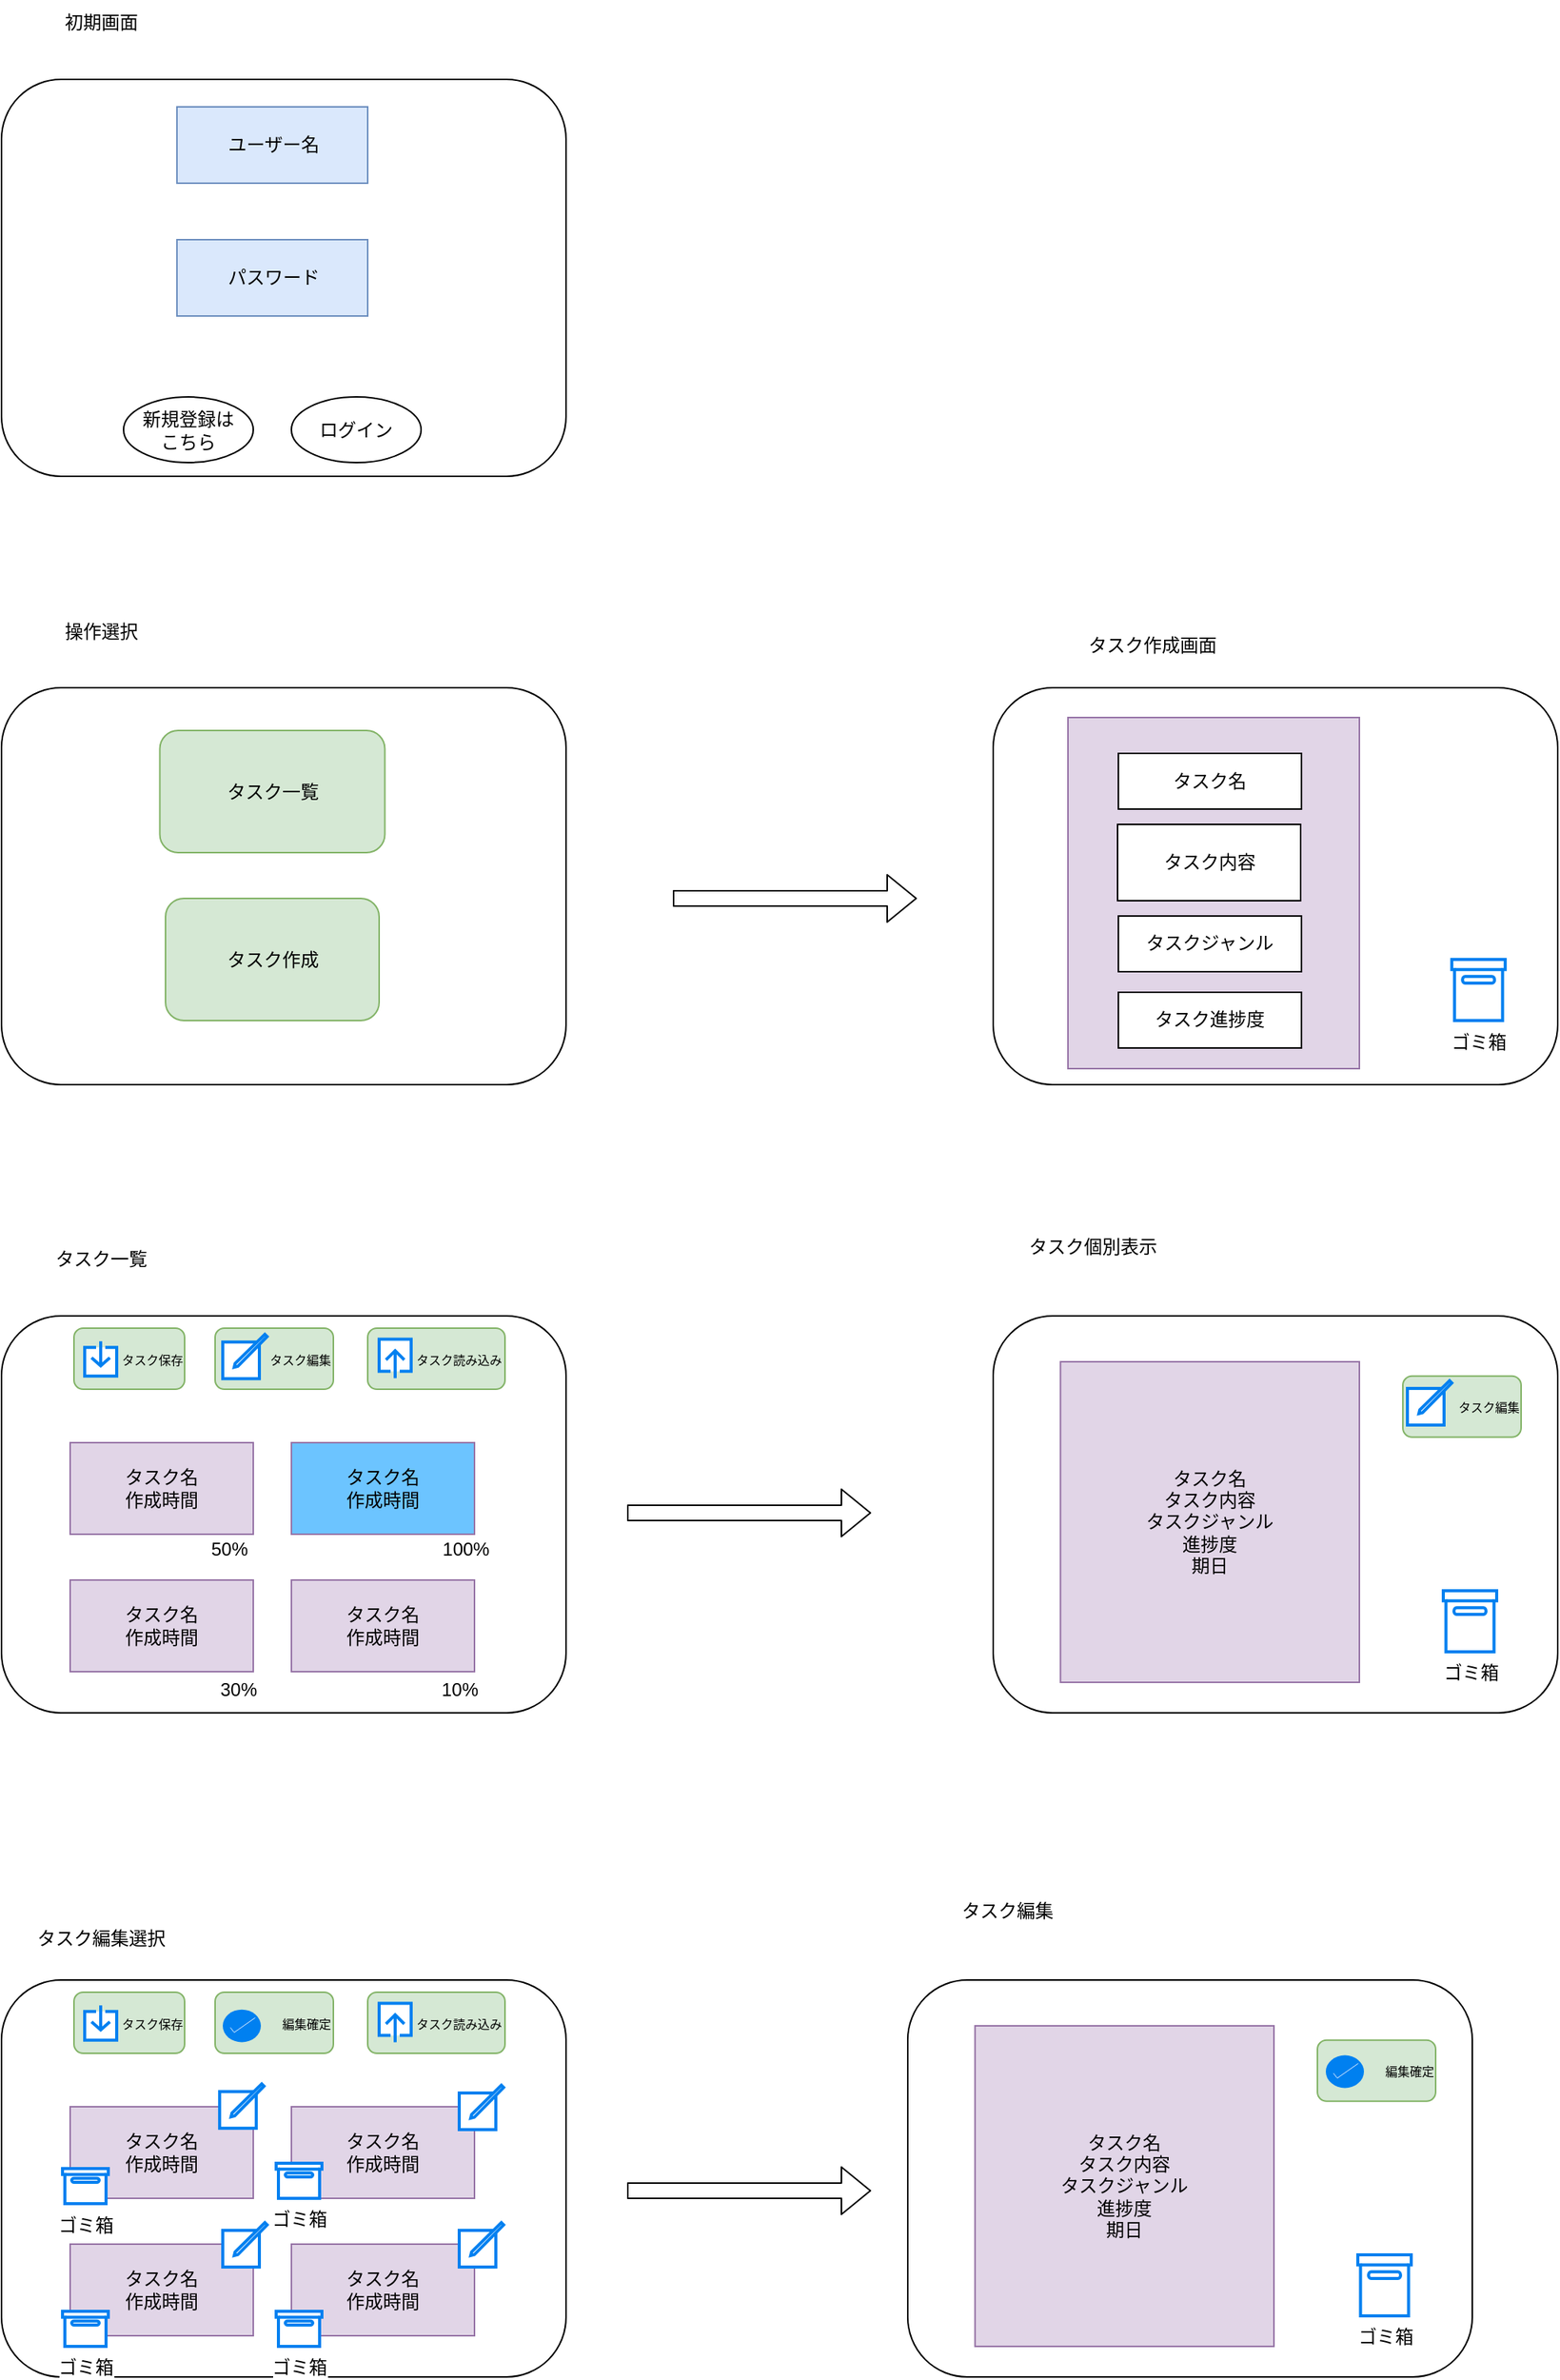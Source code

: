 <mxfile>
    <diagram id="LQAXXgF4HWlI1jR32HYM" name="ページ1">
        <mxGraphModel dx="1038" dy="531" grid="1" gridSize="10" guides="1" tooltips="1" connect="1" arrows="1" fold="1" page="1" pageScale="1" pageWidth="827" pageHeight="1169" math="0" shadow="0">
            <root>
                <mxCell id="0"/>
                <mxCell id="1" parent="0"/>
                <mxCell id="2" value="" style="rounded=1;whiteSpace=wrap;html=1;shadow=0;" parent="1" vertex="1">
                    <mxGeometry x="130" y="480.5" width="370" height="260" as="geometry"/>
                </mxCell>
                <mxCell id="3" value="操作選択" style="text;html=1;align=center;verticalAlign=middle;resizable=0;points=[];autosize=1;strokeColor=none;fillColor=none;" parent="1" vertex="1">
                    <mxGeometry x="160" y="428.5" width="70" height="30" as="geometry"/>
                </mxCell>
                <mxCell id="4" value="" style="rounded=1;whiteSpace=wrap;html=1;shadow=0;" parent="1" vertex="1">
                    <mxGeometry x="130" y="82" width="370" height="260" as="geometry"/>
                </mxCell>
                <mxCell id="5" value="初期画面" style="text;html=1;align=center;verticalAlign=middle;resizable=0;points=[];autosize=1;strokeColor=none;fillColor=none;" parent="1" vertex="1">
                    <mxGeometry x="160" y="30" width="70" height="30" as="geometry"/>
                </mxCell>
                <mxCell id="8" value="" style="rounded=0;whiteSpace=wrap;html=1;fillColor=#dae8fc;strokeColor=#6c8ebf;" parent="1" vertex="1">
                    <mxGeometry x="245" y="100" width="125" height="50" as="geometry"/>
                </mxCell>
                <mxCell id="6" value="ユーザー名" style="text;html=1;align=center;verticalAlign=middle;resizable=0;points=[];autosize=1;strokeColor=none;fillColor=none;" parent="1" vertex="1">
                    <mxGeometry x="267.5" y="110" width="80" height="30" as="geometry"/>
                </mxCell>
                <mxCell id="9" value="" style="rounded=0;whiteSpace=wrap;html=1;fillColor=#dae8fc;strokeColor=#6c8ebf;" parent="1" vertex="1">
                    <mxGeometry x="245" y="187" width="125" height="50" as="geometry"/>
                </mxCell>
                <mxCell id="10" value="パスワード" style="text;html=1;align=center;verticalAlign=middle;resizable=0;points=[];autosize=1;strokeColor=none;fillColor=none;" parent="1" vertex="1">
                    <mxGeometry x="267.5" y="197" width="80" height="30" as="geometry"/>
                </mxCell>
                <mxCell id="11" value="新規登録は&lt;br&gt;こちら" style="ellipse;whiteSpace=wrap;html=1;" parent="1" vertex="1">
                    <mxGeometry x="210" y="290" width="85" height="43" as="geometry"/>
                </mxCell>
                <mxCell id="12" value="ログイン" style="ellipse;whiteSpace=wrap;html=1;" parent="1" vertex="1">
                    <mxGeometry x="320" y="290" width="85" height="43" as="geometry"/>
                </mxCell>
                <mxCell id="13" value="タスク作成" style="rounded=1;whiteSpace=wrap;html=1;fillColor=#d5e8d4;strokeColor=#82b366;" parent="1" vertex="1">
                    <mxGeometry x="237.5" y="618.5" width="140" height="80" as="geometry"/>
                </mxCell>
                <mxCell id="14" value="タスク一覧" style="rounded=1;whiteSpace=wrap;html=1;fillColor=#d5e8d4;strokeColor=#82b366;" parent="1" vertex="1">
                    <mxGeometry x="233.75" y="508.5" width="147.5" height="80" as="geometry"/>
                </mxCell>
                <mxCell id="17" value="" style="rounded=1;whiteSpace=wrap;html=1;shadow=0;" parent="1" vertex="1">
                    <mxGeometry x="130" y="892" width="370" height="260" as="geometry"/>
                </mxCell>
                <mxCell id="18" value="タスク一覧" style="text;html=1;align=center;verticalAlign=middle;resizable=0;points=[];autosize=1;strokeColor=none;fillColor=none;" parent="1" vertex="1">
                    <mxGeometry x="155" y="840" width="80" height="30" as="geometry"/>
                </mxCell>
                <mxCell id="22" value="タスク名&lt;br&gt;作成時間" style="whiteSpace=wrap;html=1;fillColor=#e1d5e7;strokeColor=#9673a6;" parent="1" vertex="1">
                    <mxGeometry x="175" y="975" width="120" height="60" as="geometry"/>
                </mxCell>
                <mxCell id="23" value="タスク名&lt;br&gt;作成時間" style="whiteSpace=wrap;html=1;fillColor=#6CC4FF;strokeColor=#9673a6;" parent="1" vertex="1">
                    <mxGeometry x="320" y="975" width="120" height="60" as="geometry"/>
                </mxCell>
                <mxCell id="24" value="タスク名&lt;br&gt;作成時間" style="whiteSpace=wrap;html=1;fillColor=#e1d5e7;strokeColor=#9673a6;" parent="1" vertex="1">
                    <mxGeometry x="175" y="1065" width="120" height="60" as="geometry"/>
                </mxCell>
                <mxCell id="25" value="タスク名&lt;br&gt;作成時間" style="whiteSpace=wrap;html=1;fillColor=#e1d5e7;strokeColor=#9673a6;" parent="1" vertex="1">
                    <mxGeometry x="320" y="1065" width="120" height="60" as="geometry"/>
                </mxCell>
                <mxCell id="27" value="&lt;font style=&quot;font-size: 8px;&quot;&gt;タスク読み込み&lt;/font&gt;" style="rounded=1;whiteSpace=wrap;html=1;fillColor=#d5e8d4;strokeColor=#82b366;align=right;" parent="1" vertex="1">
                    <mxGeometry x="370" y="900" width="90" height="40" as="geometry"/>
                </mxCell>
                <mxCell id="34" value="" style="html=1;verticalLabelPosition=bottom;align=center;labelBackgroundColor=#ffffff;verticalAlign=top;strokeWidth=2;strokeColor=#0080F0;shadow=0;dashed=0;shape=mxgraph.ios7.icons.up;" parent="1" vertex="1">
                    <mxGeometry x="377.5" y="907.25" width="21" height="25.5" as="geometry"/>
                </mxCell>
                <mxCell id="35" value="&lt;font style=&quot;font-size: 8px;&quot;&gt;タスク保存&lt;/font&gt;" style="rounded=1;whiteSpace=wrap;html=1;fillColor=#d5e8d4;strokeColor=#82b366;align=right;" parent="1" vertex="1">
                    <mxGeometry x="177.5" y="900" width="72.5" height="40" as="geometry"/>
                </mxCell>
                <mxCell id="33" value="" style="html=1;verticalLabelPosition=bottom;align=center;labelBackgroundColor=#ffffff;verticalAlign=top;strokeWidth=2;strokeColor=#0080F0;shadow=0;dashed=0;shape=mxgraph.ios7.icons.down;" parent="1" vertex="1">
                    <mxGeometry x="184.5" y="908.62" width="21" height="22.75" as="geometry"/>
                </mxCell>
                <mxCell id="37" value="&lt;font style=&quot;font-size: 8px;&quot;&gt;タスク編集&lt;/font&gt;" style="rounded=1;whiteSpace=wrap;html=1;fillColor=#d5e8d4;strokeColor=#82b366;align=right;" parent="1" vertex="1">
                    <mxGeometry x="270" y="900" width="77.5" height="40" as="geometry"/>
                </mxCell>
                <mxCell id="38" value="" style="html=1;verticalLabelPosition=bottom;align=center;labelBackgroundColor=#ffffff;verticalAlign=top;strokeWidth=2;strokeColor=#0080F0;shadow=0;dashed=0;shape=mxgraph.ios7.icons.compose;" parent="1" vertex="1">
                    <mxGeometry x="275" y="904" width="29.1" height="29.1" as="geometry"/>
                </mxCell>
                <mxCell id="39" value="" style="rounded=1;whiteSpace=wrap;html=1;shadow=0;" parent="1" vertex="1">
                    <mxGeometry x="130" y="1327" width="370" height="260" as="geometry"/>
                </mxCell>
                <mxCell id="40" value="タスク編集選択" style="text;html=1;align=center;verticalAlign=middle;resizable=0;points=[];autosize=1;strokeColor=none;fillColor=none;" parent="1" vertex="1">
                    <mxGeometry x="140" y="1285" width="110" height="30" as="geometry"/>
                </mxCell>
                <mxCell id="41" value="タスク名&lt;br&gt;作成時間" style="whiteSpace=wrap;html=1;fillColor=#e1d5e7;strokeColor=#9673a6;" parent="1" vertex="1">
                    <mxGeometry x="175" y="1410" width="120" height="60" as="geometry"/>
                </mxCell>
                <mxCell id="42" value="タスク名&lt;br&gt;作成時間" style="whiteSpace=wrap;html=1;fillColor=#e1d5e7;strokeColor=#9673a6;" parent="1" vertex="1">
                    <mxGeometry x="320" y="1410" width="120" height="60" as="geometry"/>
                </mxCell>
                <mxCell id="43" value="タスク名&lt;br&gt;作成時間" style="whiteSpace=wrap;html=1;fillColor=#e1d5e7;strokeColor=#9673a6;" parent="1" vertex="1">
                    <mxGeometry x="175" y="1500" width="120" height="60" as="geometry"/>
                </mxCell>
                <mxCell id="44" value="タスク名&lt;br&gt;作成時間" style="whiteSpace=wrap;html=1;fillColor=#e1d5e7;strokeColor=#9673a6;" parent="1" vertex="1">
                    <mxGeometry x="320" y="1500" width="120" height="60" as="geometry"/>
                </mxCell>
                <mxCell id="45" value="&lt;font style=&quot;font-size: 8px;&quot;&gt;タスク読み込み&lt;/font&gt;" style="rounded=1;whiteSpace=wrap;html=1;fillColor=#d5e8d4;strokeColor=#82b366;align=right;" parent="1" vertex="1">
                    <mxGeometry x="370" y="1335" width="90" height="40" as="geometry"/>
                </mxCell>
                <mxCell id="46" value="" style="html=1;verticalLabelPosition=bottom;align=center;labelBackgroundColor=#ffffff;verticalAlign=top;strokeWidth=2;strokeColor=#0080F0;shadow=0;dashed=0;shape=mxgraph.ios7.icons.up;" parent="1" vertex="1">
                    <mxGeometry x="377.5" y="1342.25" width="21" height="25.5" as="geometry"/>
                </mxCell>
                <mxCell id="47" value="&lt;font style=&quot;font-size: 8px;&quot;&gt;タスク保存&lt;/font&gt;" style="rounded=1;whiteSpace=wrap;html=1;fillColor=#d5e8d4;strokeColor=#82b366;align=right;" parent="1" vertex="1">
                    <mxGeometry x="177.5" y="1335" width="72.5" height="40" as="geometry"/>
                </mxCell>
                <mxCell id="48" value="" style="html=1;verticalLabelPosition=bottom;align=center;labelBackgroundColor=#ffffff;verticalAlign=top;strokeWidth=2;strokeColor=#0080F0;shadow=0;dashed=0;shape=mxgraph.ios7.icons.down;" parent="1" vertex="1">
                    <mxGeometry x="184.5" y="1343.62" width="21" height="22.75" as="geometry"/>
                </mxCell>
                <mxCell id="49" value="&lt;font style=&quot;font-size: 8px;&quot;&gt;編集確定&lt;/font&gt;" style="rounded=1;whiteSpace=wrap;html=1;fillColor=#d5e8d4;strokeColor=#82b366;align=right;" parent="1" vertex="1">
                    <mxGeometry x="270" y="1335" width="77.5" height="40" as="geometry"/>
                </mxCell>
                <mxCell id="52" value="" style="html=1;verticalLabelPosition=bottom;labelBackgroundColor=#ffffff;verticalAlign=top;shadow=0;dashed=0;strokeWidth=2;shape=mxgraph.ios7.misc.select;fillColor=#0080f0;strokeColor=#ffffff;sketch=0;" parent="1" vertex="1">
                    <mxGeometry x="275" y="1346.37" width="25" height="21.38" as="geometry"/>
                </mxCell>
                <mxCell id="68" value="" style="html=1;verticalLabelPosition=bottom;align=center;labelBackgroundColor=#ffffff;verticalAlign=top;strokeWidth=2;strokeColor=#0080F0;shadow=0;dashed=0;shape=mxgraph.ios7.icons.compose;" parent="1" vertex="1">
                    <mxGeometry x="272.95" y="1395" width="29.1" height="29.1" as="geometry"/>
                </mxCell>
                <mxCell id="69" value="" style="html=1;verticalLabelPosition=bottom;align=center;labelBackgroundColor=#ffffff;verticalAlign=top;strokeWidth=2;strokeColor=#0080F0;shadow=0;dashed=0;shape=mxgraph.ios7.icons.compose;" parent="1" vertex="1">
                    <mxGeometry x="430" y="1395.9" width="29.1" height="29.1" as="geometry"/>
                </mxCell>
                <mxCell id="70" value="" style="html=1;verticalLabelPosition=bottom;align=center;labelBackgroundColor=#ffffff;verticalAlign=top;strokeWidth=2;strokeColor=#0080F0;shadow=0;dashed=0;shape=mxgraph.ios7.icons.compose;" parent="1" vertex="1">
                    <mxGeometry x="430" y="1485.9" width="29.1" height="29.1" as="geometry"/>
                </mxCell>
                <mxCell id="71" value="" style="html=1;verticalLabelPosition=bottom;align=center;labelBackgroundColor=#ffffff;verticalAlign=top;strokeWidth=2;strokeColor=#0080F0;shadow=0;dashed=0;shape=mxgraph.ios7.icons.compose;" parent="1" vertex="1">
                    <mxGeometry x="275" y="1485.9" width="29.1" height="29.1" as="geometry"/>
                </mxCell>
                <mxCell id="91" value="" style="rounded=1;whiteSpace=wrap;html=1;shadow=0;" parent="1" vertex="1">
                    <mxGeometry x="724" y="1327" width="370" height="260" as="geometry"/>
                </mxCell>
                <mxCell id="92" value="タスク編集" style="text;html=1;align=center;verticalAlign=middle;resizable=0;points=[];autosize=1;strokeColor=none;fillColor=none;" parent="1" vertex="1">
                    <mxGeometry x="749" y="1267" width="80" height="30" as="geometry"/>
                </mxCell>
                <mxCell id="93" value="タスク名&lt;br&gt;タスク内容&lt;div&gt;タスクジャンル&lt;/div&gt;&lt;div&gt;進捗度&lt;/div&gt;&lt;div&gt;期日&lt;/div&gt;" style="whiteSpace=wrap;html=1;fillColor=#e1d5e7;strokeColor=#9673a6;" parent="1" vertex="1">
                    <mxGeometry x="768.1" y="1357" width="195.9" height="210" as="geometry"/>
                </mxCell>
                <mxCell id="101" value="&lt;font style=&quot;font-size: 8px;&quot;&gt;編集確定&lt;/font&gt;" style="rounded=1;whiteSpace=wrap;html=1;fillColor=#d5e8d4;strokeColor=#82b366;align=right;" parent="1" vertex="1">
                    <mxGeometry x="992.5" y="1366.37" width="77.5" height="40" as="geometry"/>
                </mxCell>
                <mxCell id="102" value="" style="html=1;verticalLabelPosition=bottom;labelBackgroundColor=#ffffff;verticalAlign=top;shadow=0;dashed=0;strokeWidth=2;shape=mxgraph.ios7.misc.select;fillColor=#0080f0;strokeColor=#ffffff;sketch=0;" parent="1" vertex="1">
                    <mxGeometry x="998" y="1376.31" width="25" height="21.38" as="geometry"/>
                </mxCell>
                <mxCell id="105" value="ゴミ箱" style="html=1;verticalLabelPosition=bottom;align=center;labelBackgroundColor=#ffffff;verticalAlign=top;strokeWidth=2;strokeColor=#0080F0;shadow=0;dashed=0;shape=mxgraph.ios7.icons.box;" parent="1" vertex="1">
                    <mxGeometry x="1019" y="1507" width="35" height="40" as="geometry"/>
                </mxCell>
                <mxCell id="114" value="" style="shape=flexArrow;endArrow=classic;html=1;" parent="1" edge="1">
                    <mxGeometry width="50" height="50" relative="1" as="geometry">
                        <mxPoint x="540" y="1465" as="sourcePoint"/>
                        <mxPoint x="700" y="1465" as="targetPoint"/>
                    </mxGeometry>
                </mxCell>
                <mxCell id="140" value="ゴミ箱" style="html=1;verticalLabelPosition=bottom;align=center;labelBackgroundColor=#ffffff;verticalAlign=top;strokeWidth=2;strokeColor=#0080F0;shadow=0;dashed=0;shape=mxgraph.ios7.icons.box;" parent="1" vertex="1">
                    <mxGeometry x="310" y="1447" width="30" height="23" as="geometry"/>
                </mxCell>
                <mxCell id="141" value="ゴミ箱" style="html=1;verticalLabelPosition=bottom;align=center;labelBackgroundColor=#ffffff;verticalAlign=top;strokeWidth=2;strokeColor=#0080F0;shadow=0;dashed=0;shape=mxgraph.ios7.icons.box;" parent="1" vertex="1">
                    <mxGeometry x="310" y="1544" width="30" height="23" as="geometry"/>
                </mxCell>
                <mxCell id="142" value="ゴミ箱" style="html=1;verticalLabelPosition=bottom;align=center;labelBackgroundColor=#ffffff;verticalAlign=top;strokeWidth=2;strokeColor=#0080F0;shadow=0;dashed=0;shape=mxgraph.ios7.icons.box;" parent="1" vertex="1">
                    <mxGeometry x="170" y="1450.5" width="30" height="23" as="geometry"/>
                </mxCell>
                <mxCell id="143" value="ゴミ箱" style="html=1;verticalLabelPosition=bottom;align=center;labelBackgroundColor=#ffffff;verticalAlign=top;strokeWidth=2;strokeColor=#0080F0;shadow=0;dashed=0;shape=mxgraph.ios7.icons.box;" parent="1" vertex="1">
                    <mxGeometry x="170" y="1544" width="30" height="23" as="geometry"/>
                </mxCell>
                <mxCell id="145" value="" style="shape=flexArrow;endArrow=classic;html=1;" parent="1" edge="1">
                    <mxGeometry width="50" height="50" relative="1" as="geometry">
                        <mxPoint x="540" y="1021" as="sourcePoint"/>
                        <mxPoint x="700" y="1021" as="targetPoint"/>
                    </mxGeometry>
                </mxCell>
                <mxCell id="152" value="" style="rounded=1;whiteSpace=wrap;html=1;shadow=0;" parent="1" vertex="1">
                    <mxGeometry x="780" y="892" width="370" height="260" as="geometry"/>
                </mxCell>
                <mxCell id="153" value="タスク個別表示" style="text;html=1;align=center;verticalAlign=middle;resizable=0;points=[];autosize=1;strokeColor=none;fillColor=none;" parent="1" vertex="1">
                    <mxGeometry x="790" y="832" width="110" height="30" as="geometry"/>
                </mxCell>
                <mxCell id="154" value="タスク名&lt;br&gt;タスク内容&lt;div&gt;タスクジャンル&lt;/div&gt;&lt;div&gt;進捗度&lt;/div&gt;&lt;div&gt;期日&lt;/div&gt;" style="whiteSpace=wrap;html=1;fillColor=#e1d5e7;strokeColor=#9673a6;" parent="1" vertex="1">
                    <mxGeometry x="824.1" y="922" width="195.9" height="210" as="geometry"/>
                </mxCell>
                <mxCell id="155" value="&lt;span style=&quot;font-size: 8px;&quot;&gt;タスク編集&lt;/span&gt;" style="rounded=1;whiteSpace=wrap;html=1;fillColor=#d5e8d4;strokeColor=#82b366;align=right;" parent="1" vertex="1">
                    <mxGeometry x="1048.5" y="931.37" width="77.5" height="40" as="geometry"/>
                </mxCell>
                <mxCell id="157" value="ゴミ箱" style="html=1;verticalLabelPosition=bottom;align=center;labelBackgroundColor=#ffffff;verticalAlign=top;strokeWidth=2;strokeColor=#0080F0;shadow=0;dashed=0;shape=mxgraph.ios7.icons.box;" parent="1" vertex="1">
                    <mxGeometry x="1075" y="1072" width="35" height="40" as="geometry"/>
                </mxCell>
                <mxCell id="161" value="" style="html=1;verticalLabelPosition=bottom;align=center;labelBackgroundColor=#ffffff;verticalAlign=top;strokeWidth=2;strokeColor=#0080F0;shadow=0;dashed=0;shape=mxgraph.ios7.icons.compose;" parent="1" vertex="1">
                    <mxGeometry x="1051.5" y="934.37" width="29.1" height="29.1" as="geometry"/>
                </mxCell>
                <mxCell id="162" value="50%" style="text;html=1;align=center;verticalAlign=middle;resizable=0;points=[];autosize=1;strokeColor=none;fillColor=none;" parent="1" vertex="1">
                    <mxGeometry x="254.1" y="1030" width="50" height="30" as="geometry"/>
                </mxCell>
                <mxCell id="163" value="100%" style="text;html=1;align=center;verticalAlign=middle;resizable=0;points=[];autosize=1;strokeColor=none;fillColor=none;" parent="1" vertex="1">
                    <mxGeometry x="409.1" y="1030" width="50" height="30" as="geometry"/>
                </mxCell>
                <mxCell id="164" value="30%" style="text;html=1;align=center;verticalAlign=middle;resizable=0;points=[];autosize=1;strokeColor=none;fillColor=none;" parent="1" vertex="1">
                    <mxGeometry x="260" y="1122" width="50" height="30" as="geometry"/>
                </mxCell>
                <mxCell id="165" value="10%" style="text;html=1;align=center;verticalAlign=middle;resizable=0;points=[];autosize=1;strokeColor=none;fillColor=none;" parent="1" vertex="1">
                    <mxGeometry x="405" y="1122" width="50" height="30" as="geometry"/>
                </mxCell>
                <mxCell id="167" value="" style="shape=flexArrow;endArrow=classic;html=1;" edge="1" parent="1">
                    <mxGeometry width="50" height="50" relative="1" as="geometry">
                        <mxPoint x="570" y="618.5" as="sourcePoint"/>
                        <mxPoint x="730" y="618.5" as="targetPoint"/>
                    </mxGeometry>
                </mxCell>
                <mxCell id="168" value="" style="rounded=1;whiteSpace=wrap;html=1;shadow=0;" vertex="1" parent="1">
                    <mxGeometry x="780" y="480.5" width="370" height="260" as="geometry"/>
                </mxCell>
                <mxCell id="169" value="&lt;div&gt;&lt;br&gt;&lt;/div&gt;" style="whiteSpace=wrap;html=1;fillColor=#e1d5e7;strokeColor=#9673a6;" vertex="1" parent="1">
                    <mxGeometry x="829" y="500" width="191" height="230" as="geometry"/>
                </mxCell>
                <mxCell id="170" value="ゴミ箱" style="html=1;verticalLabelPosition=bottom;align=center;labelBackgroundColor=#ffffff;verticalAlign=top;strokeWidth=2;strokeColor=#0080F0;shadow=0;dashed=0;shape=mxgraph.ios7.icons.box;" vertex="1" parent="1">
                    <mxGeometry x="1080.6" y="658.5" width="35" height="40" as="geometry"/>
                </mxCell>
                <mxCell id="171" value="タスク名" style="whiteSpace=wrap;html=1;" vertex="1" parent="1">
                    <mxGeometry x="862.05" y="523.5" width="120" height="36.5" as="geometry"/>
                </mxCell>
                <mxCell id="172" value="タスク内容" style="whiteSpace=wrap;html=1;" vertex="1" parent="1">
                    <mxGeometry x="861.5" y="570" width="120" height="50" as="geometry"/>
                </mxCell>
                <mxCell id="173" value="タスクジャンル" style="whiteSpace=wrap;html=1;" vertex="1" parent="1">
                    <mxGeometry x="862.05" y="630" width="120" height="36.5" as="geometry"/>
                </mxCell>
                <mxCell id="174" value="タスク進捗度" style="whiteSpace=wrap;html=1;" vertex="1" parent="1">
                    <mxGeometry x="862.05" y="680" width="120" height="36.5" as="geometry"/>
                </mxCell>
                <mxCell id="175" value="タスク作成画面" style="text;html=1;align=center;verticalAlign=middle;resizable=0;points=[];autosize=1;strokeColor=none;fillColor=none;" vertex="1" parent="1">
                    <mxGeometry x="829" y="438" width="110" height="30" as="geometry"/>
                </mxCell>
            </root>
        </mxGraphModel>
    </diagram>
</mxfile>